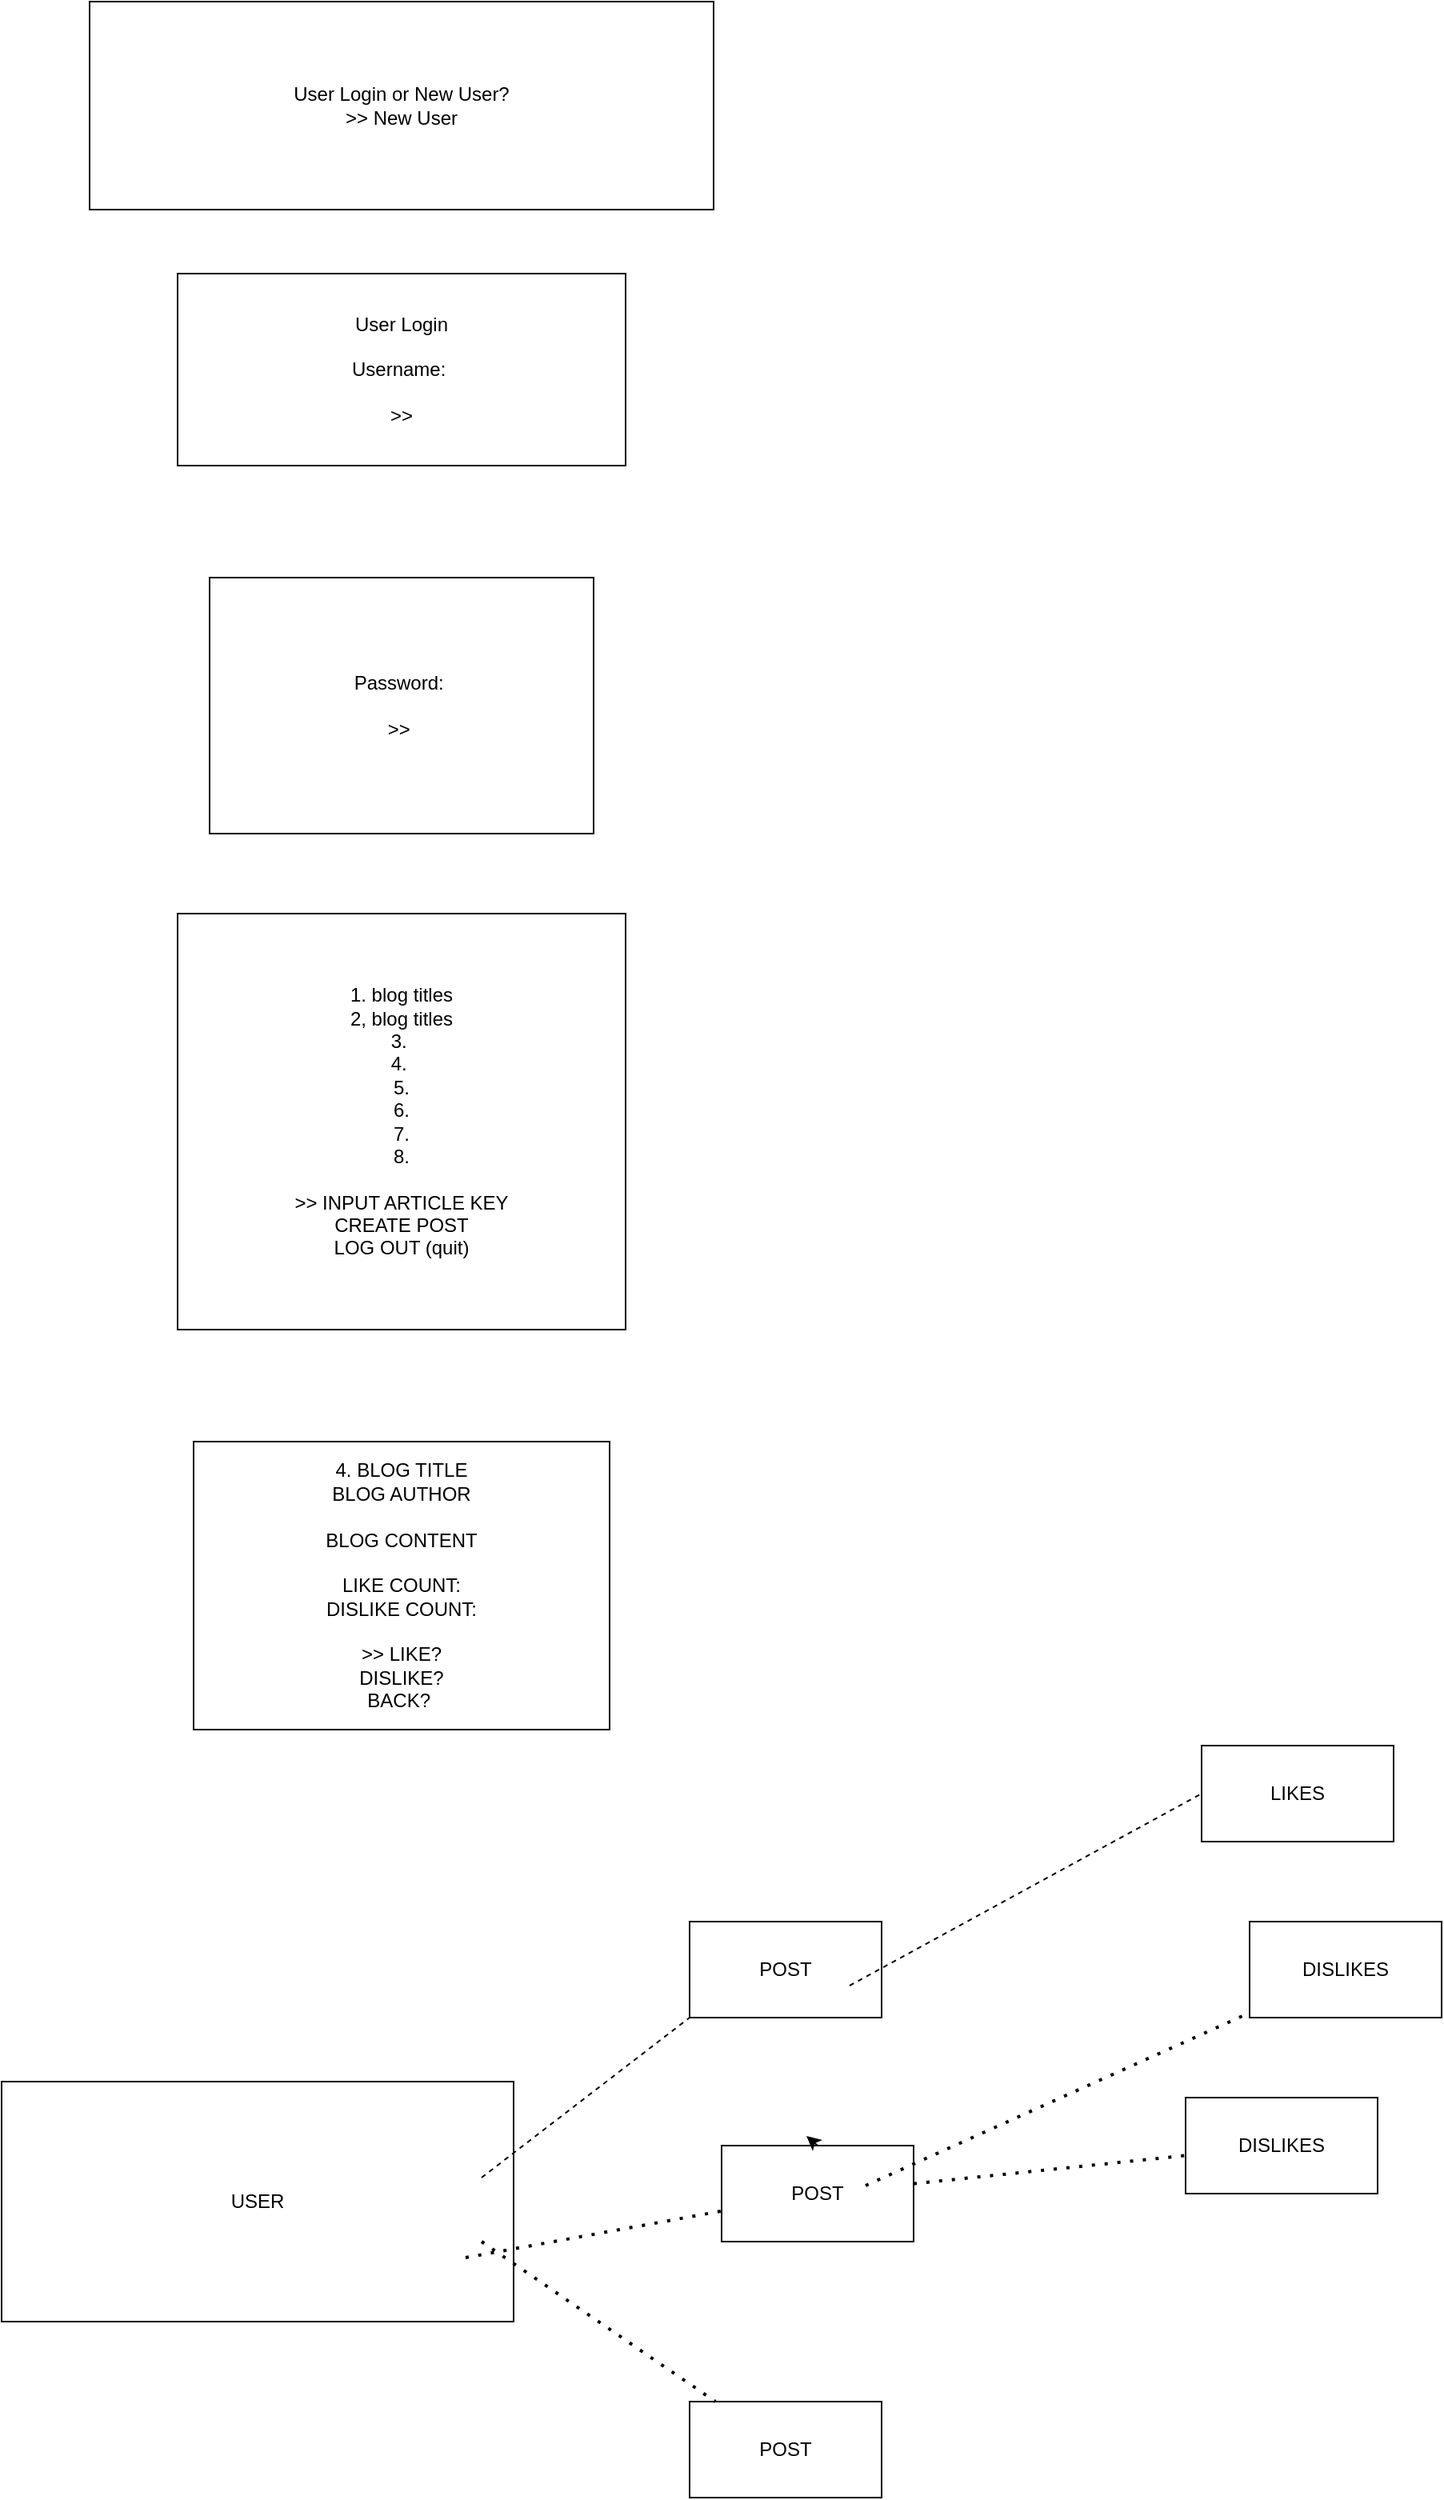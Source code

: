 <mxfile>
    <diagram id="Av8XbvPouvLsDQXN2_S6" name="Page-1">
        <mxGraphModel dx="652" dy="585" grid="1" gridSize="10" guides="1" tooltips="1" connect="1" arrows="1" fold="1" page="1" pageScale="1" pageWidth="1100" pageHeight="1700" math="0" shadow="0">
            <root>
                <mxCell id="0"/>
                <mxCell id="1" parent="0"/>
                <mxCell id="2" value="User Login or New User?&lt;br&gt;&amp;gt;&amp;gt; New User" style="rounded=0;whiteSpace=wrap;html=1;" parent="1" vertex="1">
                    <mxGeometry x="155" y="40" width="390" height="130" as="geometry"/>
                </mxCell>
                <mxCell id="3" value="User Login&lt;br&gt;&lt;br&gt;Username:&amp;nbsp;&lt;br&gt;&lt;br&gt;&amp;gt;&amp;gt;" style="rounded=0;whiteSpace=wrap;html=1;" parent="1" vertex="1">
                    <mxGeometry x="210" y="210" width="280" height="120" as="geometry"/>
                </mxCell>
                <mxCell id="4" value="Password:&amp;nbsp;&lt;br&gt;&lt;br&gt;&amp;gt;&amp;gt;&amp;nbsp;" style="rounded=0;whiteSpace=wrap;html=1;" parent="1" vertex="1">
                    <mxGeometry x="230" y="400" width="240" height="160" as="geometry"/>
                </mxCell>
                <mxCell id="5" value="1. blog titles&lt;br&gt;2, blog titles&lt;br&gt;3.&amp;nbsp;&lt;br&gt;4.&amp;nbsp;&lt;br&gt;5.&lt;br&gt;6.&lt;br&gt;7.&lt;br&gt;8.&lt;br&gt;&lt;br&gt;&amp;gt;&amp;gt; INPUT ARTICLE KEY&lt;br&gt;CREATE POST&lt;br&gt;LOG OUT (quit)" style="rounded=0;whiteSpace=wrap;html=1;" parent="1" vertex="1">
                    <mxGeometry x="210" y="610" width="280" height="260" as="geometry"/>
                </mxCell>
                <mxCell id="6" value="4. BLOG TITLE&lt;br&gt;BLOG AUTHOR&lt;br&gt;&lt;br&gt;BLOG CONTENT&lt;br&gt;&lt;br&gt;LIKE COUNT:&lt;br&gt;DISLIKE COUNT:&lt;br&gt;&lt;br&gt;&amp;gt;&amp;gt; LIKE?&lt;br&gt;DISLIKE?&lt;br&gt;BACK?&amp;nbsp;" style="rounded=0;whiteSpace=wrap;html=1;" parent="1" vertex="1">
                    <mxGeometry x="220" y="940" width="260" height="180" as="geometry"/>
                </mxCell>
                <mxCell id="7" value="USER" style="rounded=0;whiteSpace=wrap;html=1;" parent="1" vertex="1">
                    <mxGeometry x="100" y="1340" width="320" height="150" as="geometry"/>
                </mxCell>
                <mxCell id="8" value="POST" style="rounded=0;whiteSpace=wrap;html=1;" parent="1" vertex="1">
                    <mxGeometry x="530" y="1240" width="120" height="60" as="geometry"/>
                </mxCell>
                <mxCell id="9" value="POST" style="rounded=0;whiteSpace=wrap;html=1;" parent="1" vertex="1">
                    <mxGeometry x="550" y="1380" width="120" height="60" as="geometry"/>
                </mxCell>
                <mxCell id="10" value="POST" style="rounded=0;whiteSpace=wrap;html=1;" parent="1" vertex="1">
                    <mxGeometry x="530" y="1540" width="120" height="60" as="geometry"/>
                </mxCell>
                <mxCell id="11" value="DISLIKES" style="rounded=0;whiteSpace=wrap;html=1;" parent="1" vertex="1">
                    <mxGeometry x="840" y="1350" width="120" height="60" as="geometry"/>
                </mxCell>
                <mxCell id="12" value="DISLIKES" style="rounded=0;whiteSpace=wrap;html=1;" parent="1" vertex="1">
                    <mxGeometry x="880" y="1240" width="120" height="60" as="geometry"/>
                </mxCell>
                <mxCell id="13" value="LIKES" style="rounded=0;whiteSpace=wrap;html=1;" parent="1" vertex="1">
                    <mxGeometry x="850" y="1130" width="120" height="60" as="geometry"/>
                </mxCell>
                <mxCell id="14" style="edgeStyle=none;html=1;exitX=0.5;exitY=0;exitDx=0;exitDy=0;entryX=0.442;entryY=-0.1;entryDx=0;entryDy=0;entryPerimeter=0;" parent="1" source="9" target="9" edge="1">
                    <mxGeometry relative="1" as="geometry"/>
                </mxCell>
                <mxCell id="15" value="" style="endArrow=none;dashed=1;html=1;entryX=0;entryY=0.5;entryDx=0;entryDy=0;" parent="1" target="13" edge="1">
                    <mxGeometry width="50" height="50" relative="1" as="geometry">
                        <mxPoint x="630" y="1280" as="sourcePoint"/>
                        <mxPoint x="680" y="1230" as="targetPoint"/>
                    </mxGeometry>
                </mxCell>
                <mxCell id="17" value="" style="endArrow=none;dashed=1;html=1;dashPattern=1 3;strokeWidth=2;" parent="1" target="12" edge="1">
                    <mxGeometry width="50" height="50" relative="1" as="geometry">
                        <mxPoint x="640" y="1405" as="sourcePoint"/>
                        <mxPoint x="690" y="1355" as="targetPoint"/>
                    </mxGeometry>
                </mxCell>
                <mxCell id="18" value="" style="endArrow=none;dashed=1;html=1;dashPattern=1 3;strokeWidth=2;" parent="1" source="9" target="11" edge="1">
                    <mxGeometry width="50" height="50" relative="1" as="geometry">
                        <mxPoint x="650" y="1450" as="sourcePoint"/>
                        <mxPoint x="700" y="1400" as="targetPoint"/>
                    </mxGeometry>
                </mxCell>
                <mxCell id="19" value="" style="endArrow=none;dashed=1;html=1;entryX=0;entryY=1;entryDx=0;entryDy=0;" parent="1" target="8" edge="1">
                    <mxGeometry width="50" height="50" relative="1" as="geometry">
                        <mxPoint x="400" y="1400" as="sourcePoint"/>
                        <mxPoint x="450" y="1350" as="targetPoint"/>
                    </mxGeometry>
                </mxCell>
                <mxCell id="20" value="" style="endArrow=none;dashed=1;html=1;dashPattern=1 3;strokeWidth=2;" parent="1" target="9" edge="1">
                    <mxGeometry width="50" height="50" relative="1" as="geometry">
                        <mxPoint x="390" y="1450" as="sourcePoint"/>
                        <mxPoint x="440" y="1400" as="targetPoint"/>
                    </mxGeometry>
                </mxCell>
                <mxCell id="21" value="" style="endArrow=none;dashed=1;html=1;dashPattern=1 3;strokeWidth=2;" parent="1" target="10" edge="1">
                    <mxGeometry width="50" height="50" relative="1" as="geometry">
                        <mxPoint x="400" y="1440" as="sourcePoint"/>
                        <mxPoint x="450" y="1390" as="targetPoint"/>
                    </mxGeometry>
                </mxCell>
            </root>
        </mxGraphModel>
    </diagram>
</mxfile>